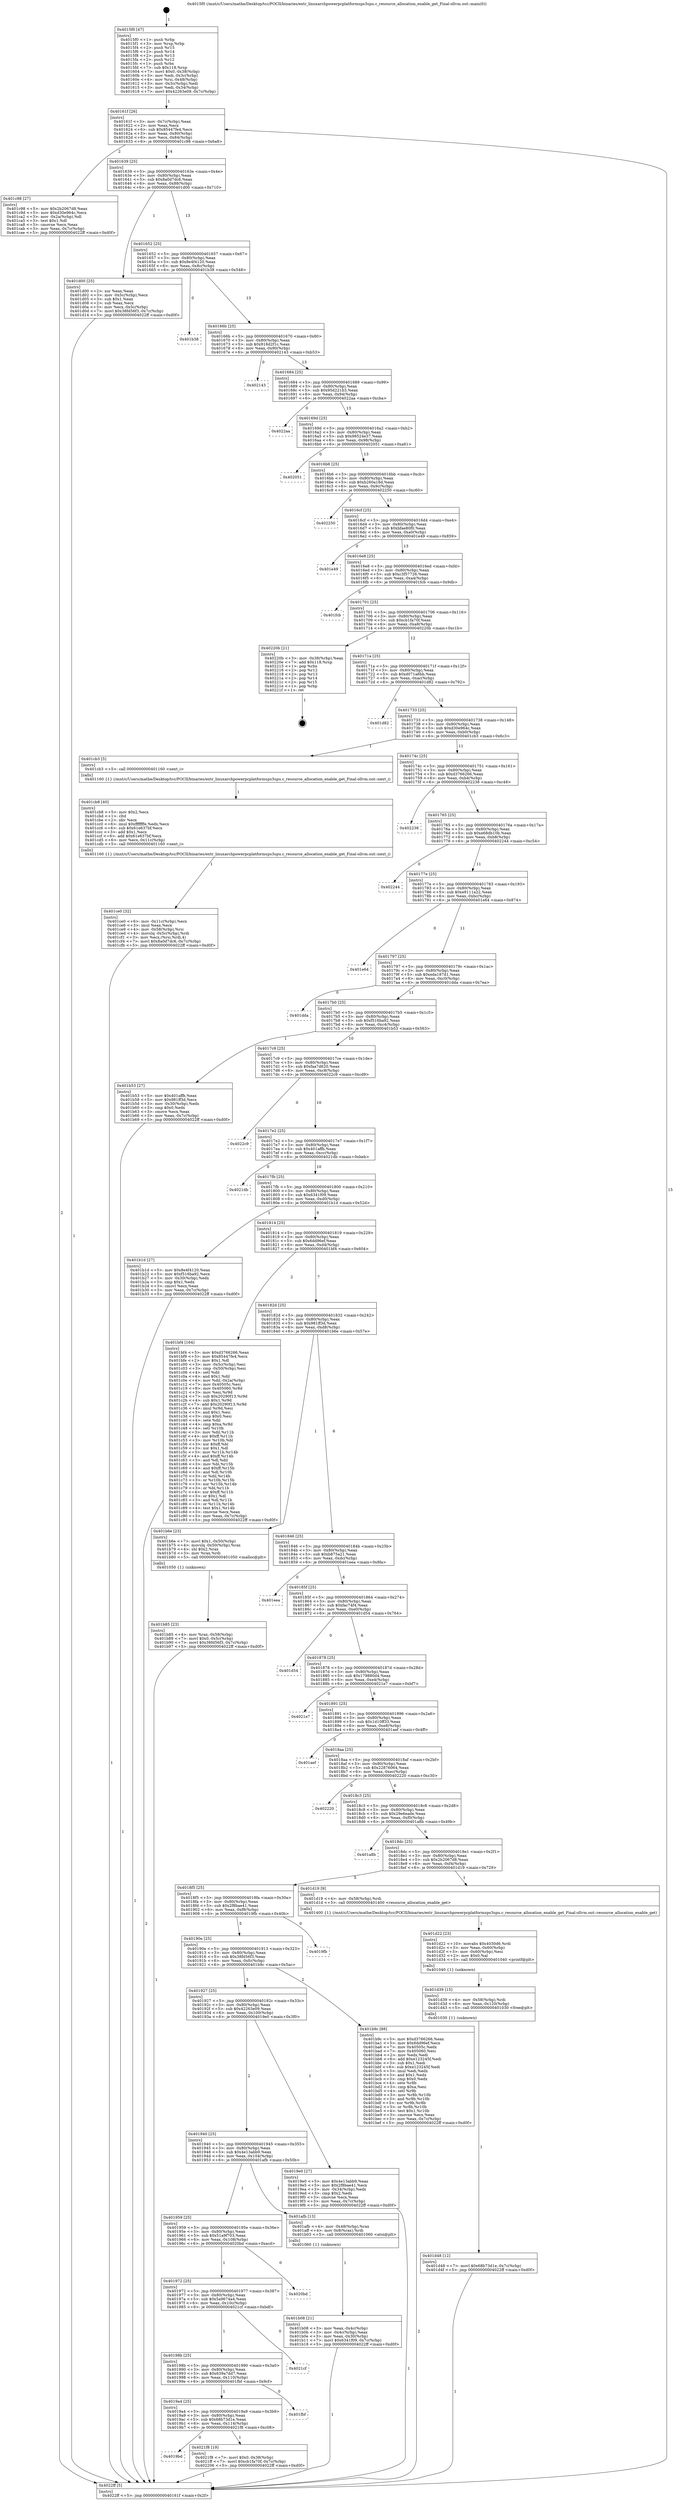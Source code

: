 digraph "0x4015f0" {
  label = "0x4015f0 (/mnt/c/Users/mathe/Desktop/tcc/POCII/binaries/extr_linuxarchpowerpcplatformsps3spu.c_resource_allocation_enable_get_Final-ollvm.out::main(0))"
  labelloc = "t"
  node[shape=record]

  Entry [label="",width=0.3,height=0.3,shape=circle,fillcolor=black,style=filled]
  "0x40161f" [label="{
     0x40161f [26]\l
     | [instrs]\l
     &nbsp;&nbsp;0x40161f \<+3\>: mov -0x7c(%rbp),%eax\l
     &nbsp;&nbsp;0x401622 \<+2\>: mov %eax,%ecx\l
     &nbsp;&nbsp;0x401624 \<+6\>: sub $0x85447fe4,%ecx\l
     &nbsp;&nbsp;0x40162a \<+3\>: mov %eax,-0x80(%rbp)\l
     &nbsp;&nbsp;0x40162d \<+6\>: mov %ecx,-0x84(%rbp)\l
     &nbsp;&nbsp;0x401633 \<+6\>: je 0000000000401c98 \<main+0x6a8\>\l
  }"]
  "0x401c98" [label="{
     0x401c98 [27]\l
     | [instrs]\l
     &nbsp;&nbsp;0x401c98 \<+5\>: mov $0x2b2067d8,%eax\l
     &nbsp;&nbsp;0x401c9d \<+5\>: mov $0xd30e964c,%ecx\l
     &nbsp;&nbsp;0x401ca2 \<+3\>: mov -0x2a(%rbp),%dl\l
     &nbsp;&nbsp;0x401ca5 \<+3\>: test $0x1,%dl\l
     &nbsp;&nbsp;0x401ca8 \<+3\>: cmovne %ecx,%eax\l
     &nbsp;&nbsp;0x401cab \<+3\>: mov %eax,-0x7c(%rbp)\l
     &nbsp;&nbsp;0x401cae \<+5\>: jmp 00000000004022ff \<main+0xd0f\>\l
  }"]
  "0x401639" [label="{
     0x401639 [25]\l
     | [instrs]\l
     &nbsp;&nbsp;0x401639 \<+5\>: jmp 000000000040163e \<main+0x4e\>\l
     &nbsp;&nbsp;0x40163e \<+3\>: mov -0x80(%rbp),%eax\l
     &nbsp;&nbsp;0x401641 \<+5\>: sub $0x8a0d7dc6,%eax\l
     &nbsp;&nbsp;0x401646 \<+6\>: mov %eax,-0x88(%rbp)\l
     &nbsp;&nbsp;0x40164c \<+6\>: je 0000000000401d00 \<main+0x710\>\l
  }"]
  Exit [label="",width=0.3,height=0.3,shape=circle,fillcolor=black,style=filled,peripheries=2]
  "0x401d00" [label="{
     0x401d00 [25]\l
     | [instrs]\l
     &nbsp;&nbsp;0x401d00 \<+2\>: xor %eax,%eax\l
     &nbsp;&nbsp;0x401d02 \<+3\>: mov -0x5c(%rbp),%ecx\l
     &nbsp;&nbsp;0x401d05 \<+3\>: sub $0x1,%eax\l
     &nbsp;&nbsp;0x401d08 \<+2\>: sub %eax,%ecx\l
     &nbsp;&nbsp;0x401d0a \<+3\>: mov %ecx,-0x5c(%rbp)\l
     &nbsp;&nbsp;0x401d0d \<+7\>: movl $0x38fd56f3,-0x7c(%rbp)\l
     &nbsp;&nbsp;0x401d14 \<+5\>: jmp 00000000004022ff \<main+0xd0f\>\l
  }"]
  "0x401652" [label="{
     0x401652 [25]\l
     | [instrs]\l
     &nbsp;&nbsp;0x401652 \<+5\>: jmp 0000000000401657 \<main+0x67\>\l
     &nbsp;&nbsp;0x401657 \<+3\>: mov -0x80(%rbp),%eax\l
     &nbsp;&nbsp;0x40165a \<+5\>: sub $0x8e4f4120,%eax\l
     &nbsp;&nbsp;0x40165f \<+6\>: mov %eax,-0x8c(%rbp)\l
     &nbsp;&nbsp;0x401665 \<+6\>: je 0000000000401b38 \<main+0x548\>\l
  }"]
  "0x4019bd" [label="{
     0x4019bd\l
  }", style=dashed]
  "0x401b38" [label="{
     0x401b38\l
  }", style=dashed]
  "0x40166b" [label="{
     0x40166b [25]\l
     | [instrs]\l
     &nbsp;&nbsp;0x40166b \<+5\>: jmp 0000000000401670 \<main+0x80\>\l
     &nbsp;&nbsp;0x401670 \<+3\>: mov -0x80(%rbp),%eax\l
     &nbsp;&nbsp;0x401673 \<+5\>: sub $0x916d2f1c,%eax\l
     &nbsp;&nbsp;0x401678 \<+6\>: mov %eax,-0x90(%rbp)\l
     &nbsp;&nbsp;0x40167e \<+6\>: je 0000000000402143 \<main+0xb53\>\l
  }"]
  "0x4021f8" [label="{
     0x4021f8 [19]\l
     | [instrs]\l
     &nbsp;&nbsp;0x4021f8 \<+7\>: movl $0x0,-0x38(%rbp)\l
     &nbsp;&nbsp;0x4021ff \<+7\>: movl $0xcb1fa70f,-0x7c(%rbp)\l
     &nbsp;&nbsp;0x402206 \<+5\>: jmp 00000000004022ff \<main+0xd0f\>\l
  }"]
  "0x402143" [label="{
     0x402143\l
  }", style=dashed]
  "0x401684" [label="{
     0x401684 [25]\l
     | [instrs]\l
     &nbsp;&nbsp;0x401684 \<+5\>: jmp 0000000000401689 \<main+0x99\>\l
     &nbsp;&nbsp;0x401689 \<+3\>: mov -0x80(%rbp),%eax\l
     &nbsp;&nbsp;0x40168c \<+5\>: sub $0x95d221b3,%eax\l
     &nbsp;&nbsp;0x401691 \<+6\>: mov %eax,-0x94(%rbp)\l
     &nbsp;&nbsp;0x401697 \<+6\>: je 00000000004022aa \<main+0xcba\>\l
  }"]
  "0x4019a4" [label="{
     0x4019a4 [25]\l
     | [instrs]\l
     &nbsp;&nbsp;0x4019a4 \<+5\>: jmp 00000000004019a9 \<main+0x3b9\>\l
     &nbsp;&nbsp;0x4019a9 \<+3\>: mov -0x80(%rbp),%eax\l
     &nbsp;&nbsp;0x4019ac \<+5\>: sub $0x68b73d1e,%eax\l
     &nbsp;&nbsp;0x4019b1 \<+6\>: mov %eax,-0x114(%rbp)\l
     &nbsp;&nbsp;0x4019b7 \<+6\>: je 00000000004021f8 \<main+0xc08\>\l
  }"]
  "0x4022aa" [label="{
     0x4022aa\l
  }", style=dashed]
  "0x40169d" [label="{
     0x40169d [25]\l
     | [instrs]\l
     &nbsp;&nbsp;0x40169d \<+5\>: jmp 00000000004016a2 \<main+0xb2\>\l
     &nbsp;&nbsp;0x4016a2 \<+3\>: mov -0x80(%rbp),%eax\l
     &nbsp;&nbsp;0x4016a5 \<+5\>: sub $0x98524e37,%eax\l
     &nbsp;&nbsp;0x4016aa \<+6\>: mov %eax,-0x98(%rbp)\l
     &nbsp;&nbsp;0x4016b0 \<+6\>: je 0000000000402051 \<main+0xa61\>\l
  }"]
  "0x401fbf" [label="{
     0x401fbf\l
  }", style=dashed]
  "0x402051" [label="{
     0x402051\l
  }", style=dashed]
  "0x4016b6" [label="{
     0x4016b6 [25]\l
     | [instrs]\l
     &nbsp;&nbsp;0x4016b6 \<+5\>: jmp 00000000004016bb \<main+0xcb\>\l
     &nbsp;&nbsp;0x4016bb \<+3\>: mov -0x80(%rbp),%eax\l
     &nbsp;&nbsp;0x4016be \<+5\>: sub $0xb260a18d,%eax\l
     &nbsp;&nbsp;0x4016c3 \<+6\>: mov %eax,-0x9c(%rbp)\l
     &nbsp;&nbsp;0x4016c9 \<+6\>: je 0000000000402250 \<main+0xc60\>\l
  }"]
  "0x40198b" [label="{
     0x40198b [25]\l
     | [instrs]\l
     &nbsp;&nbsp;0x40198b \<+5\>: jmp 0000000000401990 \<main+0x3a0\>\l
     &nbsp;&nbsp;0x401990 \<+3\>: mov -0x80(%rbp),%eax\l
     &nbsp;&nbsp;0x401993 \<+5\>: sub $0x639a7dd7,%eax\l
     &nbsp;&nbsp;0x401998 \<+6\>: mov %eax,-0x110(%rbp)\l
     &nbsp;&nbsp;0x40199e \<+6\>: je 0000000000401fbf \<main+0x9cf\>\l
  }"]
  "0x402250" [label="{
     0x402250\l
  }", style=dashed]
  "0x4016cf" [label="{
     0x4016cf [25]\l
     | [instrs]\l
     &nbsp;&nbsp;0x4016cf \<+5\>: jmp 00000000004016d4 \<main+0xe4\>\l
     &nbsp;&nbsp;0x4016d4 \<+3\>: mov -0x80(%rbp),%eax\l
     &nbsp;&nbsp;0x4016d7 \<+5\>: sub $0xbfae80f0,%eax\l
     &nbsp;&nbsp;0x4016dc \<+6\>: mov %eax,-0xa0(%rbp)\l
     &nbsp;&nbsp;0x4016e2 \<+6\>: je 0000000000401e49 \<main+0x859\>\l
  }"]
  "0x4021cf" [label="{
     0x4021cf\l
  }", style=dashed]
  "0x401e49" [label="{
     0x401e49\l
  }", style=dashed]
  "0x4016e8" [label="{
     0x4016e8 [25]\l
     | [instrs]\l
     &nbsp;&nbsp;0x4016e8 \<+5\>: jmp 00000000004016ed \<main+0xfd\>\l
     &nbsp;&nbsp;0x4016ed \<+3\>: mov -0x80(%rbp),%eax\l
     &nbsp;&nbsp;0x4016f0 \<+5\>: sub $0xc3f57726,%eax\l
     &nbsp;&nbsp;0x4016f5 \<+6\>: mov %eax,-0xa4(%rbp)\l
     &nbsp;&nbsp;0x4016fb \<+6\>: je 0000000000401fcb \<main+0x9db\>\l
  }"]
  "0x401972" [label="{
     0x401972 [25]\l
     | [instrs]\l
     &nbsp;&nbsp;0x401972 \<+5\>: jmp 0000000000401977 \<main+0x387\>\l
     &nbsp;&nbsp;0x401977 \<+3\>: mov -0x80(%rbp),%eax\l
     &nbsp;&nbsp;0x40197a \<+5\>: sub $0x5a9674a4,%eax\l
     &nbsp;&nbsp;0x40197f \<+6\>: mov %eax,-0x10c(%rbp)\l
     &nbsp;&nbsp;0x401985 \<+6\>: je 00000000004021cf \<main+0xbdf\>\l
  }"]
  "0x401fcb" [label="{
     0x401fcb\l
  }", style=dashed]
  "0x401701" [label="{
     0x401701 [25]\l
     | [instrs]\l
     &nbsp;&nbsp;0x401701 \<+5\>: jmp 0000000000401706 \<main+0x116\>\l
     &nbsp;&nbsp;0x401706 \<+3\>: mov -0x80(%rbp),%eax\l
     &nbsp;&nbsp;0x401709 \<+5\>: sub $0xcb1fa70f,%eax\l
     &nbsp;&nbsp;0x40170e \<+6\>: mov %eax,-0xa8(%rbp)\l
     &nbsp;&nbsp;0x401714 \<+6\>: je 000000000040220b \<main+0xc1b\>\l
  }"]
  "0x4020bd" [label="{
     0x4020bd\l
  }", style=dashed]
  "0x40220b" [label="{
     0x40220b [21]\l
     | [instrs]\l
     &nbsp;&nbsp;0x40220b \<+3\>: mov -0x38(%rbp),%eax\l
     &nbsp;&nbsp;0x40220e \<+7\>: add $0x118,%rsp\l
     &nbsp;&nbsp;0x402215 \<+1\>: pop %rbx\l
     &nbsp;&nbsp;0x402216 \<+2\>: pop %r12\l
     &nbsp;&nbsp;0x402218 \<+2\>: pop %r13\l
     &nbsp;&nbsp;0x40221a \<+2\>: pop %r14\l
     &nbsp;&nbsp;0x40221c \<+2\>: pop %r15\l
     &nbsp;&nbsp;0x40221e \<+1\>: pop %rbp\l
     &nbsp;&nbsp;0x40221f \<+1\>: ret\l
  }"]
  "0x40171a" [label="{
     0x40171a [25]\l
     | [instrs]\l
     &nbsp;&nbsp;0x40171a \<+5\>: jmp 000000000040171f \<main+0x12f\>\l
     &nbsp;&nbsp;0x40171f \<+3\>: mov -0x80(%rbp),%eax\l
     &nbsp;&nbsp;0x401722 \<+5\>: sub $0xd071a6bb,%eax\l
     &nbsp;&nbsp;0x401727 \<+6\>: mov %eax,-0xac(%rbp)\l
     &nbsp;&nbsp;0x40172d \<+6\>: je 0000000000401d82 \<main+0x792\>\l
  }"]
  "0x401d48" [label="{
     0x401d48 [12]\l
     | [instrs]\l
     &nbsp;&nbsp;0x401d48 \<+7\>: movl $0x68b73d1e,-0x7c(%rbp)\l
     &nbsp;&nbsp;0x401d4f \<+5\>: jmp 00000000004022ff \<main+0xd0f\>\l
  }"]
  "0x401d82" [label="{
     0x401d82\l
  }", style=dashed]
  "0x401733" [label="{
     0x401733 [25]\l
     | [instrs]\l
     &nbsp;&nbsp;0x401733 \<+5\>: jmp 0000000000401738 \<main+0x148\>\l
     &nbsp;&nbsp;0x401738 \<+3\>: mov -0x80(%rbp),%eax\l
     &nbsp;&nbsp;0x40173b \<+5\>: sub $0xd30e964c,%eax\l
     &nbsp;&nbsp;0x401740 \<+6\>: mov %eax,-0xb0(%rbp)\l
     &nbsp;&nbsp;0x401746 \<+6\>: je 0000000000401cb3 \<main+0x6c3\>\l
  }"]
  "0x401d39" [label="{
     0x401d39 [15]\l
     | [instrs]\l
     &nbsp;&nbsp;0x401d39 \<+4\>: mov -0x58(%rbp),%rdi\l
     &nbsp;&nbsp;0x401d3d \<+6\>: mov %eax,-0x120(%rbp)\l
     &nbsp;&nbsp;0x401d43 \<+5\>: call 0000000000401030 \<free@plt\>\l
     | [calls]\l
     &nbsp;&nbsp;0x401030 \{1\} (unknown)\l
  }"]
  "0x401cb3" [label="{
     0x401cb3 [5]\l
     | [instrs]\l
     &nbsp;&nbsp;0x401cb3 \<+5\>: call 0000000000401160 \<next_i\>\l
     | [calls]\l
     &nbsp;&nbsp;0x401160 \{1\} (/mnt/c/Users/mathe/Desktop/tcc/POCII/binaries/extr_linuxarchpowerpcplatformsps3spu.c_resource_allocation_enable_get_Final-ollvm.out::next_i)\l
  }"]
  "0x40174c" [label="{
     0x40174c [25]\l
     | [instrs]\l
     &nbsp;&nbsp;0x40174c \<+5\>: jmp 0000000000401751 \<main+0x161\>\l
     &nbsp;&nbsp;0x401751 \<+3\>: mov -0x80(%rbp),%eax\l
     &nbsp;&nbsp;0x401754 \<+5\>: sub $0xd3766266,%eax\l
     &nbsp;&nbsp;0x401759 \<+6\>: mov %eax,-0xb4(%rbp)\l
     &nbsp;&nbsp;0x40175f \<+6\>: je 0000000000402238 \<main+0xc48\>\l
  }"]
  "0x401d22" [label="{
     0x401d22 [23]\l
     | [instrs]\l
     &nbsp;&nbsp;0x401d22 \<+10\>: movabs $0x4030d6,%rdi\l
     &nbsp;&nbsp;0x401d2c \<+3\>: mov %eax,-0x60(%rbp)\l
     &nbsp;&nbsp;0x401d2f \<+3\>: mov -0x60(%rbp),%esi\l
     &nbsp;&nbsp;0x401d32 \<+2\>: mov $0x0,%al\l
     &nbsp;&nbsp;0x401d34 \<+5\>: call 0000000000401040 \<printf@plt\>\l
     | [calls]\l
     &nbsp;&nbsp;0x401040 \{1\} (unknown)\l
  }"]
  "0x402238" [label="{
     0x402238\l
  }", style=dashed]
  "0x401765" [label="{
     0x401765 [25]\l
     | [instrs]\l
     &nbsp;&nbsp;0x401765 \<+5\>: jmp 000000000040176a \<main+0x17a\>\l
     &nbsp;&nbsp;0x40176a \<+3\>: mov -0x80(%rbp),%eax\l
     &nbsp;&nbsp;0x40176d \<+5\>: sub $0xe68db10b,%eax\l
     &nbsp;&nbsp;0x401772 \<+6\>: mov %eax,-0xb8(%rbp)\l
     &nbsp;&nbsp;0x401778 \<+6\>: je 0000000000402244 \<main+0xc54\>\l
  }"]
  "0x401ce0" [label="{
     0x401ce0 [32]\l
     | [instrs]\l
     &nbsp;&nbsp;0x401ce0 \<+6\>: mov -0x11c(%rbp),%ecx\l
     &nbsp;&nbsp;0x401ce6 \<+3\>: imul %eax,%ecx\l
     &nbsp;&nbsp;0x401ce9 \<+4\>: mov -0x58(%rbp),%rsi\l
     &nbsp;&nbsp;0x401ced \<+4\>: movslq -0x5c(%rbp),%rdi\l
     &nbsp;&nbsp;0x401cf1 \<+3\>: mov %ecx,(%rsi,%rdi,4)\l
     &nbsp;&nbsp;0x401cf4 \<+7\>: movl $0x8a0d7dc6,-0x7c(%rbp)\l
     &nbsp;&nbsp;0x401cfb \<+5\>: jmp 00000000004022ff \<main+0xd0f\>\l
  }"]
  "0x402244" [label="{
     0x402244\l
  }", style=dashed]
  "0x40177e" [label="{
     0x40177e [25]\l
     | [instrs]\l
     &nbsp;&nbsp;0x40177e \<+5\>: jmp 0000000000401783 \<main+0x193\>\l
     &nbsp;&nbsp;0x401783 \<+3\>: mov -0x80(%rbp),%eax\l
     &nbsp;&nbsp;0x401786 \<+5\>: sub $0xe9111a22,%eax\l
     &nbsp;&nbsp;0x40178b \<+6\>: mov %eax,-0xbc(%rbp)\l
     &nbsp;&nbsp;0x401791 \<+6\>: je 0000000000401e64 \<main+0x874\>\l
  }"]
  "0x401cb8" [label="{
     0x401cb8 [40]\l
     | [instrs]\l
     &nbsp;&nbsp;0x401cb8 \<+5\>: mov $0x2,%ecx\l
     &nbsp;&nbsp;0x401cbd \<+1\>: cltd\l
     &nbsp;&nbsp;0x401cbe \<+2\>: idiv %ecx\l
     &nbsp;&nbsp;0x401cc0 \<+6\>: imul $0xfffffffe,%edx,%ecx\l
     &nbsp;&nbsp;0x401cc6 \<+6\>: sub $0x61e637bf,%ecx\l
     &nbsp;&nbsp;0x401ccc \<+3\>: add $0x1,%ecx\l
     &nbsp;&nbsp;0x401ccf \<+6\>: add $0x61e637bf,%ecx\l
     &nbsp;&nbsp;0x401cd5 \<+6\>: mov %ecx,-0x11c(%rbp)\l
     &nbsp;&nbsp;0x401cdb \<+5\>: call 0000000000401160 \<next_i\>\l
     | [calls]\l
     &nbsp;&nbsp;0x401160 \{1\} (/mnt/c/Users/mathe/Desktop/tcc/POCII/binaries/extr_linuxarchpowerpcplatformsps3spu.c_resource_allocation_enable_get_Final-ollvm.out::next_i)\l
  }"]
  "0x401e64" [label="{
     0x401e64\l
  }", style=dashed]
  "0x401797" [label="{
     0x401797 [25]\l
     | [instrs]\l
     &nbsp;&nbsp;0x401797 \<+5\>: jmp 000000000040179c \<main+0x1ac\>\l
     &nbsp;&nbsp;0x40179c \<+3\>: mov -0x80(%rbp),%eax\l
     &nbsp;&nbsp;0x40179f \<+5\>: sub $0xeda187d1,%eax\l
     &nbsp;&nbsp;0x4017a4 \<+6\>: mov %eax,-0xc0(%rbp)\l
     &nbsp;&nbsp;0x4017aa \<+6\>: je 0000000000401dda \<main+0x7ea\>\l
  }"]
  "0x401b85" [label="{
     0x401b85 [23]\l
     | [instrs]\l
     &nbsp;&nbsp;0x401b85 \<+4\>: mov %rax,-0x58(%rbp)\l
     &nbsp;&nbsp;0x401b89 \<+7\>: movl $0x0,-0x5c(%rbp)\l
     &nbsp;&nbsp;0x401b90 \<+7\>: movl $0x38fd56f3,-0x7c(%rbp)\l
     &nbsp;&nbsp;0x401b97 \<+5\>: jmp 00000000004022ff \<main+0xd0f\>\l
  }"]
  "0x401dda" [label="{
     0x401dda\l
  }", style=dashed]
  "0x4017b0" [label="{
     0x4017b0 [25]\l
     | [instrs]\l
     &nbsp;&nbsp;0x4017b0 \<+5\>: jmp 00000000004017b5 \<main+0x1c5\>\l
     &nbsp;&nbsp;0x4017b5 \<+3\>: mov -0x80(%rbp),%eax\l
     &nbsp;&nbsp;0x4017b8 \<+5\>: sub $0xf516ba92,%eax\l
     &nbsp;&nbsp;0x4017bd \<+6\>: mov %eax,-0xc4(%rbp)\l
     &nbsp;&nbsp;0x4017c3 \<+6\>: je 0000000000401b53 \<main+0x563\>\l
  }"]
  "0x401b08" [label="{
     0x401b08 [21]\l
     | [instrs]\l
     &nbsp;&nbsp;0x401b08 \<+3\>: mov %eax,-0x4c(%rbp)\l
     &nbsp;&nbsp;0x401b0b \<+3\>: mov -0x4c(%rbp),%eax\l
     &nbsp;&nbsp;0x401b0e \<+3\>: mov %eax,-0x30(%rbp)\l
     &nbsp;&nbsp;0x401b11 \<+7\>: movl $0x6341f09,-0x7c(%rbp)\l
     &nbsp;&nbsp;0x401b18 \<+5\>: jmp 00000000004022ff \<main+0xd0f\>\l
  }"]
  "0x401b53" [label="{
     0x401b53 [27]\l
     | [instrs]\l
     &nbsp;&nbsp;0x401b53 \<+5\>: mov $0x401affb,%eax\l
     &nbsp;&nbsp;0x401b58 \<+5\>: mov $0x981ff3d,%ecx\l
     &nbsp;&nbsp;0x401b5d \<+3\>: mov -0x30(%rbp),%edx\l
     &nbsp;&nbsp;0x401b60 \<+3\>: cmp $0x0,%edx\l
     &nbsp;&nbsp;0x401b63 \<+3\>: cmove %ecx,%eax\l
     &nbsp;&nbsp;0x401b66 \<+3\>: mov %eax,-0x7c(%rbp)\l
     &nbsp;&nbsp;0x401b69 \<+5\>: jmp 00000000004022ff \<main+0xd0f\>\l
  }"]
  "0x4017c9" [label="{
     0x4017c9 [25]\l
     | [instrs]\l
     &nbsp;&nbsp;0x4017c9 \<+5\>: jmp 00000000004017ce \<main+0x1de\>\l
     &nbsp;&nbsp;0x4017ce \<+3\>: mov -0x80(%rbp),%eax\l
     &nbsp;&nbsp;0x4017d1 \<+5\>: sub $0xfaa7d620,%eax\l
     &nbsp;&nbsp;0x4017d6 \<+6\>: mov %eax,-0xc8(%rbp)\l
     &nbsp;&nbsp;0x4017dc \<+6\>: je 00000000004022c9 \<main+0xcd9\>\l
  }"]
  "0x401959" [label="{
     0x401959 [25]\l
     | [instrs]\l
     &nbsp;&nbsp;0x401959 \<+5\>: jmp 000000000040195e \<main+0x36e\>\l
     &nbsp;&nbsp;0x40195e \<+3\>: mov -0x80(%rbp),%eax\l
     &nbsp;&nbsp;0x401961 \<+5\>: sub $0x51a9f703,%eax\l
     &nbsp;&nbsp;0x401966 \<+6\>: mov %eax,-0x108(%rbp)\l
     &nbsp;&nbsp;0x40196c \<+6\>: je 00000000004020bd \<main+0xacd\>\l
  }"]
  "0x4022c9" [label="{
     0x4022c9\l
  }", style=dashed]
  "0x4017e2" [label="{
     0x4017e2 [25]\l
     | [instrs]\l
     &nbsp;&nbsp;0x4017e2 \<+5\>: jmp 00000000004017e7 \<main+0x1f7\>\l
     &nbsp;&nbsp;0x4017e7 \<+3\>: mov -0x80(%rbp),%eax\l
     &nbsp;&nbsp;0x4017ea \<+5\>: sub $0x401affb,%eax\l
     &nbsp;&nbsp;0x4017ef \<+6\>: mov %eax,-0xcc(%rbp)\l
     &nbsp;&nbsp;0x4017f5 \<+6\>: je 00000000004021db \<main+0xbeb\>\l
  }"]
  "0x401afb" [label="{
     0x401afb [13]\l
     | [instrs]\l
     &nbsp;&nbsp;0x401afb \<+4\>: mov -0x48(%rbp),%rax\l
     &nbsp;&nbsp;0x401aff \<+4\>: mov 0x8(%rax),%rdi\l
     &nbsp;&nbsp;0x401b03 \<+5\>: call 0000000000401060 \<atoi@plt\>\l
     | [calls]\l
     &nbsp;&nbsp;0x401060 \{1\} (unknown)\l
  }"]
  "0x4021db" [label="{
     0x4021db\l
  }", style=dashed]
  "0x4017fb" [label="{
     0x4017fb [25]\l
     | [instrs]\l
     &nbsp;&nbsp;0x4017fb \<+5\>: jmp 0000000000401800 \<main+0x210\>\l
     &nbsp;&nbsp;0x401800 \<+3\>: mov -0x80(%rbp),%eax\l
     &nbsp;&nbsp;0x401803 \<+5\>: sub $0x6341f09,%eax\l
     &nbsp;&nbsp;0x401808 \<+6\>: mov %eax,-0xd0(%rbp)\l
     &nbsp;&nbsp;0x40180e \<+6\>: je 0000000000401b1d \<main+0x52d\>\l
  }"]
  "0x4015f0" [label="{
     0x4015f0 [47]\l
     | [instrs]\l
     &nbsp;&nbsp;0x4015f0 \<+1\>: push %rbp\l
     &nbsp;&nbsp;0x4015f1 \<+3\>: mov %rsp,%rbp\l
     &nbsp;&nbsp;0x4015f4 \<+2\>: push %r15\l
     &nbsp;&nbsp;0x4015f6 \<+2\>: push %r14\l
     &nbsp;&nbsp;0x4015f8 \<+2\>: push %r13\l
     &nbsp;&nbsp;0x4015fa \<+2\>: push %r12\l
     &nbsp;&nbsp;0x4015fc \<+1\>: push %rbx\l
     &nbsp;&nbsp;0x4015fd \<+7\>: sub $0x118,%rsp\l
     &nbsp;&nbsp;0x401604 \<+7\>: movl $0x0,-0x38(%rbp)\l
     &nbsp;&nbsp;0x40160b \<+3\>: mov %edi,-0x3c(%rbp)\l
     &nbsp;&nbsp;0x40160e \<+4\>: mov %rsi,-0x48(%rbp)\l
     &nbsp;&nbsp;0x401612 \<+3\>: mov -0x3c(%rbp),%edi\l
     &nbsp;&nbsp;0x401615 \<+3\>: mov %edi,-0x34(%rbp)\l
     &nbsp;&nbsp;0x401618 \<+7\>: movl $0x42263e09,-0x7c(%rbp)\l
  }"]
  "0x401b1d" [label="{
     0x401b1d [27]\l
     | [instrs]\l
     &nbsp;&nbsp;0x401b1d \<+5\>: mov $0x8e4f4120,%eax\l
     &nbsp;&nbsp;0x401b22 \<+5\>: mov $0xf516ba92,%ecx\l
     &nbsp;&nbsp;0x401b27 \<+3\>: mov -0x30(%rbp),%edx\l
     &nbsp;&nbsp;0x401b2a \<+3\>: cmp $0x1,%edx\l
     &nbsp;&nbsp;0x401b2d \<+3\>: cmovl %ecx,%eax\l
     &nbsp;&nbsp;0x401b30 \<+3\>: mov %eax,-0x7c(%rbp)\l
     &nbsp;&nbsp;0x401b33 \<+5\>: jmp 00000000004022ff \<main+0xd0f\>\l
  }"]
  "0x401814" [label="{
     0x401814 [25]\l
     | [instrs]\l
     &nbsp;&nbsp;0x401814 \<+5\>: jmp 0000000000401819 \<main+0x229\>\l
     &nbsp;&nbsp;0x401819 \<+3\>: mov -0x80(%rbp),%eax\l
     &nbsp;&nbsp;0x40181c \<+5\>: sub $0x6dd96ef,%eax\l
     &nbsp;&nbsp;0x401821 \<+6\>: mov %eax,-0xd4(%rbp)\l
     &nbsp;&nbsp;0x401827 \<+6\>: je 0000000000401bf4 \<main+0x604\>\l
  }"]
  "0x4022ff" [label="{
     0x4022ff [5]\l
     | [instrs]\l
     &nbsp;&nbsp;0x4022ff \<+5\>: jmp 000000000040161f \<main+0x2f\>\l
  }"]
  "0x401bf4" [label="{
     0x401bf4 [164]\l
     | [instrs]\l
     &nbsp;&nbsp;0x401bf4 \<+5\>: mov $0xd3766266,%eax\l
     &nbsp;&nbsp;0x401bf9 \<+5\>: mov $0x85447fe4,%ecx\l
     &nbsp;&nbsp;0x401bfe \<+2\>: mov $0x1,%dl\l
     &nbsp;&nbsp;0x401c00 \<+3\>: mov -0x5c(%rbp),%esi\l
     &nbsp;&nbsp;0x401c03 \<+3\>: cmp -0x50(%rbp),%esi\l
     &nbsp;&nbsp;0x401c06 \<+4\>: setl %dil\l
     &nbsp;&nbsp;0x401c0a \<+4\>: and $0x1,%dil\l
     &nbsp;&nbsp;0x401c0e \<+4\>: mov %dil,-0x2a(%rbp)\l
     &nbsp;&nbsp;0x401c12 \<+7\>: mov 0x40505c,%esi\l
     &nbsp;&nbsp;0x401c19 \<+8\>: mov 0x405060,%r8d\l
     &nbsp;&nbsp;0x401c21 \<+3\>: mov %esi,%r9d\l
     &nbsp;&nbsp;0x401c24 \<+7\>: sub $0x20290f13,%r9d\l
     &nbsp;&nbsp;0x401c2b \<+4\>: sub $0x1,%r9d\l
     &nbsp;&nbsp;0x401c2f \<+7\>: add $0x20290f13,%r9d\l
     &nbsp;&nbsp;0x401c36 \<+4\>: imul %r9d,%esi\l
     &nbsp;&nbsp;0x401c3a \<+3\>: and $0x1,%esi\l
     &nbsp;&nbsp;0x401c3d \<+3\>: cmp $0x0,%esi\l
     &nbsp;&nbsp;0x401c40 \<+4\>: sete %dil\l
     &nbsp;&nbsp;0x401c44 \<+4\>: cmp $0xa,%r8d\l
     &nbsp;&nbsp;0x401c48 \<+4\>: setl %r10b\l
     &nbsp;&nbsp;0x401c4c \<+3\>: mov %dil,%r11b\l
     &nbsp;&nbsp;0x401c4f \<+4\>: xor $0xff,%r11b\l
     &nbsp;&nbsp;0x401c53 \<+3\>: mov %r10b,%bl\l
     &nbsp;&nbsp;0x401c56 \<+3\>: xor $0xff,%bl\l
     &nbsp;&nbsp;0x401c59 \<+3\>: xor $0x1,%dl\l
     &nbsp;&nbsp;0x401c5c \<+3\>: mov %r11b,%r14b\l
     &nbsp;&nbsp;0x401c5f \<+4\>: and $0xff,%r14b\l
     &nbsp;&nbsp;0x401c63 \<+3\>: and %dl,%dil\l
     &nbsp;&nbsp;0x401c66 \<+3\>: mov %bl,%r15b\l
     &nbsp;&nbsp;0x401c69 \<+4\>: and $0xff,%r15b\l
     &nbsp;&nbsp;0x401c6d \<+3\>: and %dl,%r10b\l
     &nbsp;&nbsp;0x401c70 \<+3\>: or %dil,%r14b\l
     &nbsp;&nbsp;0x401c73 \<+3\>: or %r10b,%r15b\l
     &nbsp;&nbsp;0x401c76 \<+3\>: xor %r15b,%r14b\l
     &nbsp;&nbsp;0x401c79 \<+3\>: or %bl,%r11b\l
     &nbsp;&nbsp;0x401c7c \<+4\>: xor $0xff,%r11b\l
     &nbsp;&nbsp;0x401c80 \<+3\>: or $0x1,%dl\l
     &nbsp;&nbsp;0x401c83 \<+3\>: and %dl,%r11b\l
     &nbsp;&nbsp;0x401c86 \<+3\>: or %r11b,%r14b\l
     &nbsp;&nbsp;0x401c89 \<+4\>: test $0x1,%r14b\l
     &nbsp;&nbsp;0x401c8d \<+3\>: cmovne %ecx,%eax\l
     &nbsp;&nbsp;0x401c90 \<+3\>: mov %eax,-0x7c(%rbp)\l
     &nbsp;&nbsp;0x401c93 \<+5\>: jmp 00000000004022ff \<main+0xd0f\>\l
  }"]
  "0x40182d" [label="{
     0x40182d [25]\l
     | [instrs]\l
     &nbsp;&nbsp;0x40182d \<+5\>: jmp 0000000000401832 \<main+0x242\>\l
     &nbsp;&nbsp;0x401832 \<+3\>: mov -0x80(%rbp),%eax\l
     &nbsp;&nbsp;0x401835 \<+5\>: sub $0x981ff3d,%eax\l
     &nbsp;&nbsp;0x40183a \<+6\>: mov %eax,-0xd8(%rbp)\l
     &nbsp;&nbsp;0x401840 \<+6\>: je 0000000000401b6e \<main+0x57e\>\l
  }"]
  "0x401940" [label="{
     0x401940 [25]\l
     | [instrs]\l
     &nbsp;&nbsp;0x401940 \<+5\>: jmp 0000000000401945 \<main+0x355\>\l
     &nbsp;&nbsp;0x401945 \<+3\>: mov -0x80(%rbp),%eax\l
     &nbsp;&nbsp;0x401948 \<+5\>: sub $0x4e13abb9,%eax\l
     &nbsp;&nbsp;0x40194d \<+6\>: mov %eax,-0x104(%rbp)\l
     &nbsp;&nbsp;0x401953 \<+6\>: je 0000000000401afb \<main+0x50b\>\l
  }"]
  "0x401b6e" [label="{
     0x401b6e [23]\l
     | [instrs]\l
     &nbsp;&nbsp;0x401b6e \<+7\>: movl $0x1,-0x50(%rbp)\l
     &nbsp;&nbsp;0x401b75 \<+4\>: movslq -0x50(%rbp),%rax\l
     &nbsp;&nbsp;0x401b79 \<+4\>: shl $0x2,%rax\l
     &nbsp;&nbsp;0x401b7d \<+3\>: mov %rax,%rdi\l
     &nbsp;&nbsp;0x401b80 \<+5\>: call 0000000000401050 \<malloc@plt\>\l
     | [calls]\l
     &nbsp;&nbsp;0x401050 \{1\} (unknown)\l
  }"]
  "0x401846" [label="{
     0x401846 [25]\l
     | [instrs]\l
     &nbsp;&nbsp;0x401846 \<+5\>: jmp 000000000040184b \<main+0x25b\>\l
     &nbsp;&nbsp;0x40184b \<+3\>: mov -0x80(%rbp),%eax\l
     &nbsp;&nbsp;0x40184e \<+5\>: sub $0xb875a21,%eax\l
     &nbsp;&nbsp;0x401853 \<+6\>: mov %eax,-0xdc(%rbp)\l
     &nbsp;&nbsp;0x401859 \<+6\>: je 0000000000401eea \<main+0x8fa\>\l
  }"]
  "0x4019e0" [label="{
     0x4019e0 [27]\l
     | [instrs]\l
     &nbsp;&nbsp;0x4019e0 \<+5\>: mov $0x4e13abb9,%eax\l
     &nbsp;&nbsp;0x4019e5 \<+5\>: mov $0x2f8bae41,%ecx\l
     &nbsp;&nbsp;0x4019ea \<+3\>: mov -0x34(%rbp),%edx\l
     &nbsp;&nbsp;0x4019ed \<+3\>: cmp $0x2,%edx\l
     &nbsp;&nbsp;0x4019f0 \<+3\>: cmovne %ecx,%eax\l
     &nbsp;&nbsp;0x4019f3 \<+3\>: mov %eax,-0x7c(%rbp)\l
     &nbsp;&nbsp;0x4019f6 \<+5\>: jmp 00000000004022ff \<main+0xd0f\>\l
  }"]
  "0x401eea" [label="{
     0x401eea\l
  }", style=dashed]
  "0x40185f" [label="{
     0x40185f [25]\l
     | [instrs]\l
     &nbsp;&nbsp;0x40185f \<+5\>: jmp 0000000000401864 \<main+0x274\>\l
     &nbsp;&nbsp;0x401864 \<+3\>: mov -0x80(%rbp),%eax\l
     &nbsp;&nbsp;0x401867 \<+5\>: sub $0xfac74f4,%eax\l
     &nbsp;&nbsp;0x40186c \<+6\>: mov %eax,-0xe0(%rbp)\l
     &nbsp;&nbsp;0x401872 \<+6\>: je 0000000000401d54 \<main+0x764\>\l
  }"]
  "0x401927" [label="{
     0x401927 [25]\l
     | [instrs]\l
     &nbsp;&nbsp;0x401927 \<+5\>: jmp 000000000040192c \<main+0x33c\>\l
     &nbsp;&nbsp;0x40192c \<+3\>: mov -0x80(%rbp),%eax\l
     &nbsp;&nbsp;0x40192f \<+5\>: sub $0x42263e09,%eax\l
     &nbsp;&nbsp;0x401934 \<+6\>: mov %eax,-0x100(%rbp)\l
     &nbsp;&nbsp;0x40193a \<+6\>: je 00000000004019e0 \<main+0x3f0\>\l
  }"]
  "0x401d54" [label="{
     0x401d54\l
  }", style=dashed]
  "0x401878" [label="{
     0x401878 [25]\l
     | [instrs]\l
     &nbsp;&nbsp;0x401878 \<+5\>: jmp 000000000040187d \<main+0x28d\>\l
     &nbsp;&nbsp;0x40187d \<+3\>: mov -0x80(%rbp),%eax\l
     &nbsp;&nbsp;0x401880 \<+5\>: sub $0x179880d4,%eax\l
     &nbsp;&nbsp;0x401885 \<+6\>: mov %eax,-0xe4(%rbp)\l
     &nbsp;&nbsp;0x40188b \<+6\>: je 00000000004021e7 \<main+0xbf7\>\l
  }"]
  "0x401b9c" [label="{
     0x401b9c [88]\l
     | [instrs]\l
     &nbsp;&nbsp;0x401b9c \<+5\>: mov $0xd3766266,%eax\l
     &nbsp;&nbsp;0x401ba1 \<+5\>: mov $0x6dd96ef,%ecx\l
     &nbsp;&nbsp;0x401ba6 \<+7\>: mov 0x40505c,%edx\l
     &nbsp;&nbsp;0x401bad \<+7\>: mov 0x405060,%esi\l
     &nbsp;&nbsp;0x401bb4 \<+2\>: mov %edx,%edi\l
     &nbsp;&nbsp;0x401bb6 \<+6\>: add $0xe123245f,%edi\l
     &nbsp;&nbsp;0x401bbc \<+3\>: sub $0x1,%edi\l
     &nbsp;&nbsp;0x401bbf \<+6\>: sub $0xe123245f,%edi\l
     &nbsp;&nbsp;0x401bc5 \<+3\>: imul %edi,%edx\l
     &nbsp;&nbsp;0x401bc8 \<+3\>: and $0x1,%edx\l
     &nbsp;&nbsp;0x401bcb \<+3\>: cmp $0x0,%edx\l
     &nbsp;&nbsp;0x401bce \<+4\>: sete %r8b\l
     &nbsp;&nbsp;0x401bd2 \<+3\>: cmp $0xa,%esi\l
     &nbsp;&nbsp;0x401bd5 \<+4\>: setl %r9b\l
     &nbsp;&nbsp;0x401bd9 \<+3\>: mov %r8b,%r10b\l
     &nbsp;&nbsp;0x401bdc \<+3\>: and %r9b,%r10b\l
     &nbsp;&nbsp;0x401bdf \<+3\>: xor %r9b,%r8b\l
     &nbsp;&nbsp;0x401be2 \<+3\>: or %r8b,%r10b\l
     &nbsp;&nbsp;0x401be5 \<+4\>: test $0x1,%r10b\l
     &nbsp;&nbsp;0x401be9 \<+3\>: cmovne %ecx,%eax\l
     &nbsp;&nbsp;0x401bec \<+3\>: mov %eax,-0x7c(%rbp)\l
     &nbsp;&nbsp;0x401bef \<+5\>: jmp 00000000004022ff \<main+0xd0f\>\l
  }"]
  "0x4021e7" [label="{
     0x4021e7\l
  }", style=dashed]
  "0x401891" [label="{
     0x401891 [25]\l
     | [instrs]\l
     &nbsp;&nbsp;0x401891 \<+5\>: jmp 0000000000401896 \<main+0x2a6\>\l
     &nbsp;&nbsp;0x401896 \<+3\>: mov -0x80(%rbp),%eax\l
     &nbsp;&nbsp;0x401899 \<+5\>: sub $0x1d10ff33,%eax\l
     &nbsp;&nbsp;0x40189e \<+6\>: mov %eax,-0xe8(%rbp)\l
     &nbsp;&nbsp;0x4018a4 \<+6\>: je 0000000000401aef \<main+0x4ff\>\l
  }"]
  "0x40190e" [label="{
     0x40190e [25]\l
     | [instrs]\l
     &nbsp;&nbsp;0x40190e \<+5\>: jmp 0000000000401913 \<main+0x323\>\l
     &nbsp;&nbsp;0x401913 \<+3\>: mov -0x80(%rbp),%eax\l
     &nbsp;&nbsp;0x401916 \<+5\>: sub $0x38fd56f3,%eax\l
     &nbsp;&nbsp;0x40191b \<+6\>: mov %eax,-0xfc(%rbp)\l
     &nbsp;&nbsp;0x401921 \<+6\>: je 0000000000401b9c \<main+0x5ac\>\l
  }"]
  "0x401aef" [label="{
     0x401aef\l
  }", style=dashed]
  "0x4018aa" [label="{
     0x4018aa [25]\l
     | [instrs]\l
     &nbsp;&nbsp;0x4018aa \<+5\>: jmp 00000000004018af \<main+0x2bf\>\l
     &nbsp;&nbsp;0x4018af \<+3\>: mov -0x80(%rbp),%eax\l
     &nbsp;&nbsp;0x4018b2 \<+5\>: sub $0x22876064,%eax\l
     &nbsp;&nbsp;0x4018b7 \<+6\>: mov %eax,-0xec(%rbp)\l
     &nbsp;&nbsp;0x4018bd \<+6\>: je 0000000000402220 \<main+0xc30\>\l
  }"]
  "0x4019fb" [label="{
     0x4019fb\l
  }", style=dashed]
  "0x402220" [label="{
     0x402220\l
  }", style=dashed]
  "0x4018c3" [label="{
     0x4018c3 [25]\l
     | [instrs]\l
     &nbsp;&nbsp;0x4018c3 \<+5\>: jmp 00000000004018c8 \<main+0x2d8\>\l
     &nbsp;&nbsp;0x4018c8 \<+3\>: mov -0x80(%rbp),%eax\l
     &nbsp;&nbsp;0x4018cb \<+5\>: sub $0x29e6eade,%eax\l
     &nbsp;&nbsp;0x4018d0 \<+6\>: mov %eax,-0xf0(%rbp)\l
     &nbsp;&nbsp;0x4018d6 \<+6\>: je 0000000000401a8b \<main+0x49b\>\l
  }"]
  "0x4018f5" [label="{
     0x4018f5 [25]\l
     | [instrs]\l
     &nbsp;&nbsp;0x4018f5 \<+5\>: jmp 00000000004018fa \<main+0x30a\>\l
     &nbsp;&nbsp;0x4018fa \<+3\>: mov -0x80(%rbp),%eax\l
     &nbsp;&nbsp;0x4018fd \<+5\>: sub $0x2f8bae41,%eax\l
     &nbsp;&nbsp;0x401902 \<+6\>: mov %eax,-0xf8(%rbp)\l
     &nbsp;&nbsp;0x401908 \<+6\>: je 00000000004019fb \<main+0x40b\>\l
  }"]
  "0x401a8b" [label="{
     0x401a8b\l
  }", style=dashed]
  "0x4018dc" [label="{
     0x4018dc [25]\l
     | [instrs]\l
     &nbsp;&nbsp;0x4018dc \<+5\>: jmp 00000000004018e1 \<main+0x2f1\>\l
     &nbsp;&nbsp;0x4018e1 \<+3\>: mov -0x80(%rbp),%eax\l
     &nbsp;&nbsp;0x4018e4 \<+5\>: sub $0x2b2067d8,%eax\l
     &nbsp;&nbsp;0x4018e9 \<+6\>: mov %eax,-0xf4(%rbp)\l
     &nbsp;&nbsp;0x4018ef \<+6\>: je 0000000000401d19 \<main+0x729\>\l
  }"]
  "0x401d19" [label="{
     0x401d19 [9]\l
     | [instrs]\l
     &nbsp;&nbsp;0x401d19 \<+4\>: mov -0x58(%rbp),%rdi\l
     &nbsp;&nbsp;0x401d1d \<+5\>: call 0000000000401400 \<resource_allocation_enable_get\>\l
     | [calls]\l
     &nbsp;&nbsp;0x401400 \{1\} (/mnt/c/Users/mathe/Desktop/tcc/POCII/binaries/extr_linuxarchpowerpcplatformsps3spu.c_resource_allocation_enable_get_Final-ollvm.out::resource_allocation_enable_get)\l
  }"]
  Entry -> "0x4015f0" [label=" 1"]
  "0x40161f" -> "0x401c98" [label=" 2"]
  "0x40161f" -> "0x401639" [label=" 14"]
  "0x40220b" -> Exit [label=" 1"]
  "0x401639" -> "0x401d00" [label=" 1"]
  "0x401639" -> "0x401652" [label=" 13"]
  "0x4021f8" -> "0x4022ff" [label=" 1"]
  "0x401652" -> "0x401b38" [label=" 0"]
  "0x401652" -> "0x40166b" [label=" 13"]
  "0x4019a4" -> "0x4019bd" [label=" 0"]
  "0x40166b" -> "0x402143" [label=" 0"]
  "0x40166b" -> "0x401684" [label=" 13"]
  "0x4019a4" -> "0x4021f8" [label=" 1"]
  "0x401684" -> "0x4022aa" [label=" 0"]
  "0x401684" -> "0x40169d" [label=" 13"]
  "0x40198b" -> "0x4019a4" [label=" 1"]
  "0x40169d" -> "0x402051" [label=" 0"]
  "0x40169d" -> "0x4016b6" [label=" 13"]
  "0x40198b" -> "0x401fbf" [label=" 0"]
  "0x4016b6" -> "0x402250" [label=" 0"]
  "0x4016b6" -> "0x4016cf" [label=" 13"]
  "0x401972" -> "0x40198b" [label=" 1"]
  "0x4016cf" -> "0x401e49" [label=" 0"]
  "0x4016cf" -> "0x4016e8" [label=" 13"]
  "0x401972" -> "0x4021cf" [label=" 0"]
  "0x4016e8" -> "0x401fcb" [label=" 0"]
  "0x4016e8" -> "0x401701" [label=" 13"]
  "0x401959" -> "0x401972" [label=" 1"]
  "0x401701" -> "0x40220b" [label=" 1"]
  "0x401701" -> "0x40171a" [label=" 12"]
  "0x401959" -> "0x4020bd" [label=" 0"]
  "0x40171a" -> "0x401d82" [label=" 0"]
  "0x40171a" -> "0x401733" [label=" 12"]
  "0x401d48" -> "0x4022ff" [label=" 1"]
  "0x401733" -> "0x401cb3" [label=" 1"]
  "0x401733" -> "0x40174c" [label=" 11"]
  "0x401d39" -> "0x401d48" [label=" 1"]
  "0x40174c" -> "0x402238" [label=" 0"]
  "0x40174c" -> "0x401765" [label=" 11"]
  "0x401d22" -> "0x401d39" [label=" 1"]
  "0x401765" -> "0x402244" [label=" 0"]
  "0x401765" -> "0x40177e" [label=" 11"]
  "0x401d19" -> "0x401d22" [label=" 1"]
  "0x40177e" -> "0x401e64" [label=" 0"]
  "0x40177e" -> "0x401797" [label=" 11"]
  "0x401d00" -> "0x4022ff" [label=" 1"]
  "0x401797" -> "0x401dda" [label=" 0"]
  "0x401797" -> "0x4017b0" [label=" 11"]
  "0x401ce0" -> "0x4022ff" [label=" 1"]
  "0x4017b0" -> "0x401b53" [label=" 1"]
  "0x4017b0" -> "0x4017c9" [label=" 10"]
  "0x401cb8" -> "0x401ce0" [label=" 1"]
  "0x4017c9" -> "0x4022c9" [label=" 0"]
  "0x4017c9" -> "0x4017e2" [label=" 10"]
  "0x401cb3" -> "0x401cb8" [label=" 1"]
  "0x4017e2" -> "0x4021db" [label=" 0"]
  "0x4017e2" -> "0x4017fb" [label=" 10"]
  "0x401c98" -> "0x4022ff" [label=" 2"]
  "0x4017fb" -> "0x401b1d" [label=" 1"]
  "0x4017fb" -> "0x401814" [label=" 9"]
  "0x401b9c" -> "0x4022ff" [label=" 2"]
  "0x401814" -> "0x401bf4" [label=" 2"]
  "0x401814" -> "0x40182d" [label=" 7"]
  "0x401b85" -> "0x4022ff" [label=" 1"]
  "0x40182d" -> "0x401b6e" [label=" 1"]
  "0x40182d" -> "0x401846" [label=" 6"]
  "0x401b6e" -> "0x401b85" [label=" 1"]
  "0x401846" -> "0x401eea" [label=" 0"]
  "0x401846" -> "0x40185f" [label=" 6"]
  "0x401b53" -> "0x4022ff" [label=" 1"]
  "0x40185f" -> "0x401d54" [label=" 0"]
  "0x40185f" -> "0x401878" [label=" 6"]
  "0x401b08" -> "0x4022ff" [label=" 1"]
  "0x401878" -> "0x4021e7" [label=" 0"]
  "0x401878" -> "0x401891" [label=" 6"]
  "0x401afb" -> "0x401b08" [label=" 1"]
  "0x401891" -> "0x401aef" [label=" 0"]
  "0x401891" -> "0x4018aa" [label=" 6"]
  "0x401940" -> "0x401afb" [label=" 1"]
  "0x4018aa" -> "0x402220" [label=" 0"]
  "0x4018aa" -> "0x4018c3" [label=" 6"]
  "0x401bf4" -> "0x4022ff" [label=" 2"]
  "0x4018c3" -> "0x401a8b" [label=" 0"]
  "0x4018c3" -> "0x4018dc" [label=" 6"]
  "0x4015f0" -> "0x40161f" [label=" 1"]
  "0x4018dc" -> "0x401d19" [label=" 1"]
  "0x4018dc" -> "0x4018f5" [label=" 5"]
  "0x4022ff" -> "0x40161f" [label=" 15"]
  "0x4018f5" -> "0x4019fb" [label=" 0"]
  "0x4018f5" -> "0x40190e" [label=" 5"]
  "0x401940" -> "0x401959" [label=" 1"]
  "0x40190e" -> "0x401b9c" [label=" 2"]
  "0x40190e" -> "0x401927" [label=" 3"]
  "0x401b1d" -> "0x4022ff" [label=" 1"]
  "0x401927" -> "0x4019e0" [label=" 1"]
  "0x401927" -> "0x401940" [label=" 2"]
  "0x4019e0" -> "0x4022ff" [label=" 1"]
}
